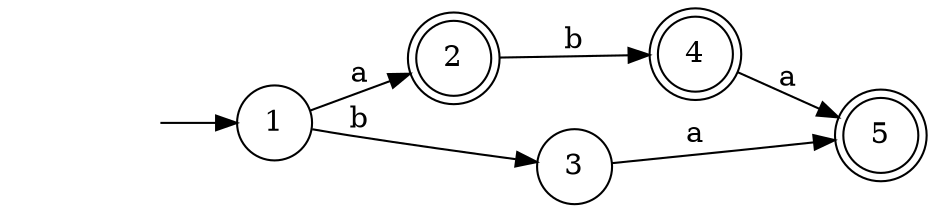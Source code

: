digraph G {
    rankdir = "LR";
    compound=true;
    node [shape=circle];

    2 [shape=doublecircle]
    4 [shape=doublecircle]
    5 [shape=doublecircle]

    begin [style=invis];
    begin -> 1;
    1 -> 2 [label="a"];
    1 -> 3 [label="b"];

    2 -> 4 [label="b"];
    4 -> 5 [label="a"];

    3 -> 5 [label="a"];
}